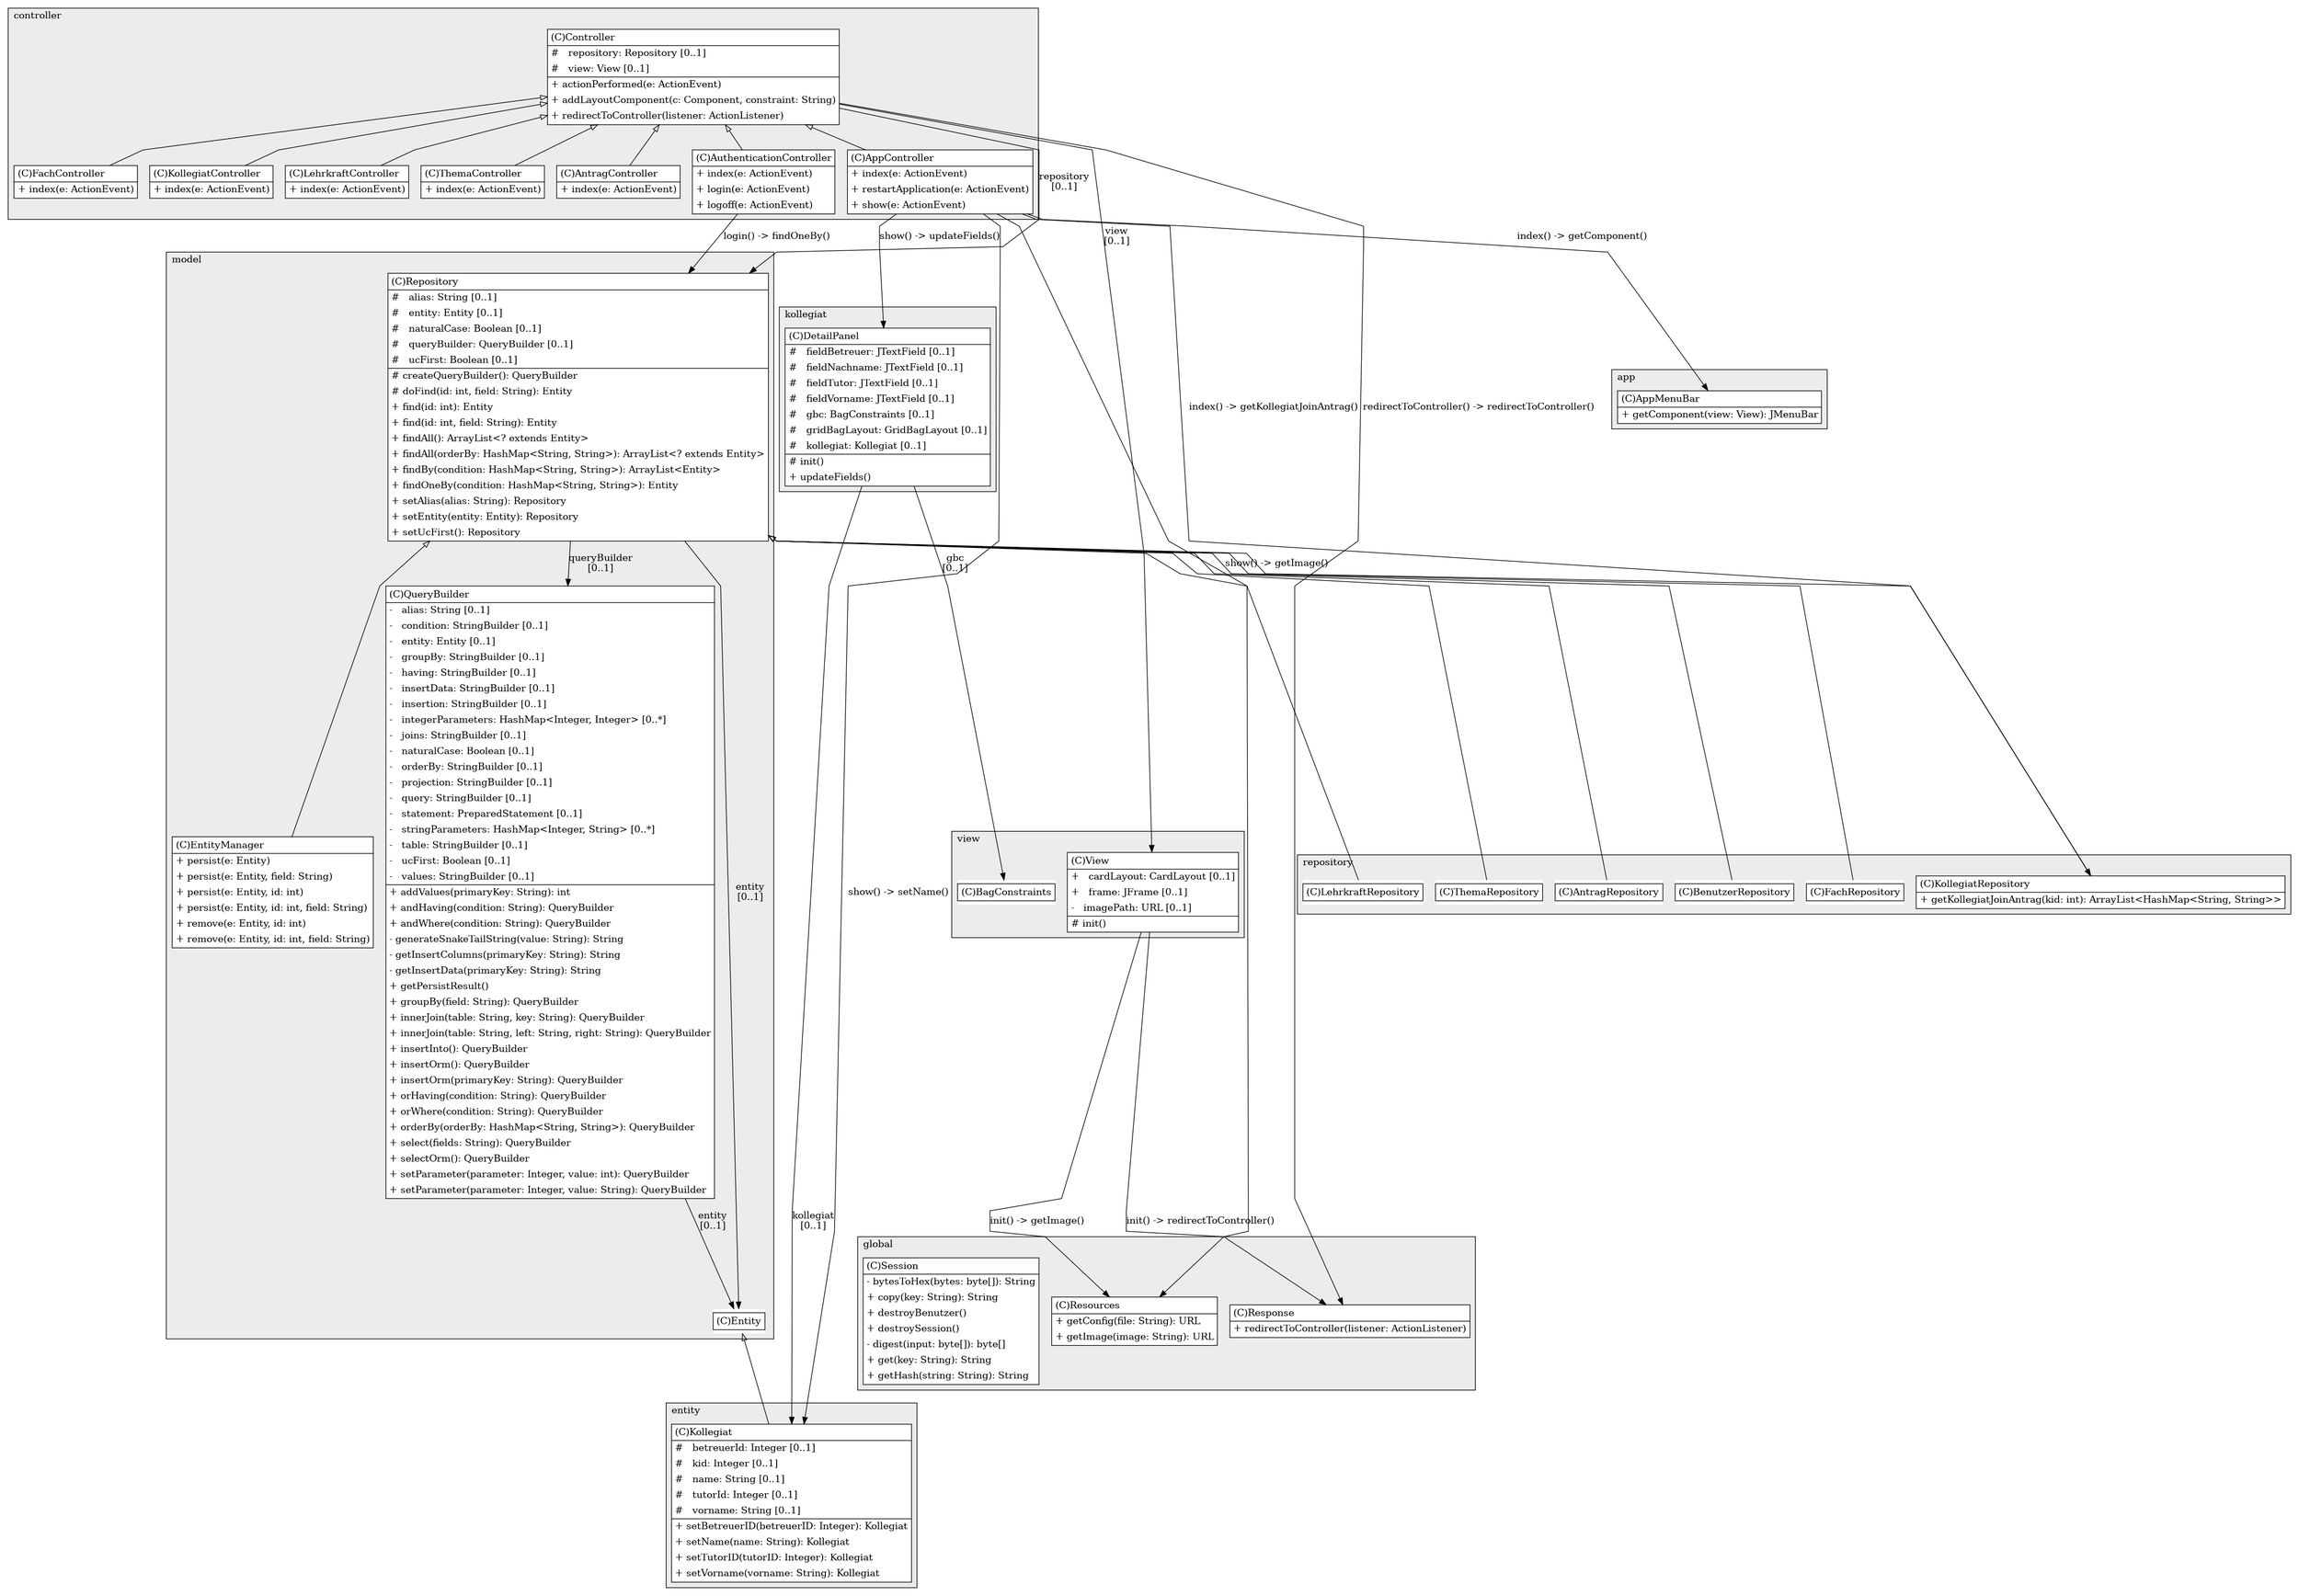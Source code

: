 @startuml

/' diagram meta data start
config=StructureConfiguration;
{
  "projectClassification": {
    "searchMode": "OpenProject", // OpenProject, AllProjects
    "includedProjects": "",
    "pathEndKeywords": "*.impl",
    "isClientPath": "",
    "isClientName": "",
    "isTestPath": "",
    "isTestName": "",
    "isMappingPath": "",
    "isMappingName": "",
    "isDataAccessPath": "",
    "isDataAccessName": "",
    "isDataStructurePath": "",
    "isDataStructureName": "",
    "isInterfaceStructuresPath": "",
    "isInterfaceStructuresName": "",
    "isEntryPointPath": "",
    "isEntryPointName": "",
    "treatFinalFieldsAsMandatory": false
  },
  "graphRestriction": {
    "classPackageExcludeFilter": "",
    "classPackageIncludeFilter": "",
    "classNameExcludeFilter": "",
    "classNameIncludeFilter": "",
    "methodNameExcludeFilter": "",
    "methodNameIncludeFilter": "",
    "removeByInheritance": "", // inheritance/annotation based filtering is done in a second step
    "removeByAnnotation": "",
    "removeByClassPackage": "", // cleanup the graph after inheritance/annotation based filtering is done
    "removeByClassName": "",
    "cutMappings": false,
    "cutEnum": true,
    "cutTests": true,
    "cutClient": true,
    "cutDataAccess": false,
    "cutInterfaceStructures": false,
    "cutDataStructures": false,
    "cutGetterAndSetter": true,
    "cutConstructors": true
  },
  "graphTraversal": {
    "forwardDepth": 6,
    "backwardDepth": 6,
    "classPackageExcludeFilter": "",
    "classPackageIncludeFilter": "",
    "classNameExcludeFilter": "",
    "classNameIncludeFilter": "",
    "methodNameExcludeFilter": "",
    "methodNameIncludeFilter": "",
    "hideMappings": false,
    "hideDataStructures": false,
    "hidePrivateMethods": true,
    "hideInterfaceCalls": true, // indirection: implementation -> interface (is hidden) -> implementation
    "onlyShowApplicationEntryPoints": false, // root node is included
    "useMethodCallsForStructureDiagram": "ForwardOnly" // ForwardOnly, BothDirections, No
  },
  "details": {
    "aggregation": "GroupByClass", // ByClass, GroupByClass, None
    "showClassGenericTypes": true,
    "showMethods": true,
    "showMethodParameterNames": true,
    "showMethodParameterTypes": true,
    "showMethodReturnType": true,
    "showPackageLevels": 2,
    "showDetailedClassStructure": true
  },
  "rootClass": "core.controller.Controller",
  "extensionCallbackMethod": "" // qualified.class.name#methodName - signature: public static String method(String)
}
diagram meta data end '/



digraph g {
    rankdir="TB"
    splines=polyline
    

'nodes 
subgraph cluster_104069929 { 
   	label=model
	labeljust=l
	fillcolor="#ececec"
	style=filled
   
   Entity937501722[
	label=<<TABLE BORDER="1" CELLBORDER="0" CELLPADDING="4" CELLSPACING="0">
<TR><TD ALIGN="LEFT" >(C)Entity</TD></TR>
</TABLE>>
	style=filled
	margin=0
	shape=plaintext
	fillcolor="#FFFFFF"
];

EntityManager937501722[
	label=<<TABLE BORDER="1" CELLBORDER="0" CELLPADDING="4" CELLSPACING="0">
<TR><TD ALIGN="LEFT" >(C)EntityManager</TD></TR>
<HR/>
<TR><TD ALIGN="LEFT" >+ persist(e: Entity)</TD></TR>
<TR><TD ALIGN="LEFT" >+ persist(e: Entity, field: String)</TD></TR>
<TR><TD ALIGN="LEFT" >+ persist(e: Entity, id: int)</TD></TR>
<TR><TD ALIGN="LEFT" >+ persist(e: Entity, id: int, field: String)</TD></TR>
<TR><TD ALIGN="LEFT" >+ remove(e: Entity, id: int)</TD></TR>
<TR><TD ALIGN="LEFT" >+ remove(e: Entity, id: int, field: String)</TD></TR>
</TABLE>>
	style=filled
	margin=0
	shape=plaintext
	fillcolor="#FFFFFF"
];

QueryBuilder937501722[
	label=<<TABLE BORDER="1" CELLBORDER="0" CELLPADDING="4" CELLSPACING="0">
<TR><TD ALIGN="LEFT" >(C)QueryBuilder</TD></TR>
<HR/>
<TR><TD ALIGN="LEFT" >-   alias: String [0..1]</TD></TR>
<TR><TD ALIGN="LEFT" >-   condition: StringBuilder [0..1]</TD></TR>
<TR><TD ALIGN="LEFT" >-   entity: Entity [0..1]</TD></TR>
<TR><TD ALIGN="LEFT" >-   groupBy: StringBuilder [0..1]</TD></TR>
<TR><TD ALIGN="LEFT" >-   having: StringBuilder [0..1]</TD></TR>
<TR><TD ALIGN="LEFT" >-   insertData: StringBuilder [0..1]</TD></TR>
<TR><TD ALIGN="LEFT" >-   insertion: StringBuilder [0..1]</TD></TR>
<TR><TD ALIGN="LEFT" >-   integerParameters: HashMap&lt;Integer, Integer&gt; [0..*]</TD></TR>
<TR><TD ALIGN="LEFT" >-   joins: StringBuilder [0..1]</TD></TR>
<TR><TD ALIGN="LEFT" >-   naturalCase: Boolean [0..1]</TD></TR>
<TR><TD ALIGN="LEFT" >-   orderBy: StringBuilder [0..1]</TD></TR>
<TR><TD ALIGN="LEFT" >-   projection: StringBuilder [0..1]</TD></TR>
<TR><TD ALIGN="LEFT" >-   query: StringBuilder [0..1]</TD></TR>
<TR><TD ALIGN="LEFT" >-   statement: PreparedStatement [0..1]</TD></TR>
<TR><TD ALIGN="LEFT" >-   stringParameters: HashMap&lt;Integer, String&gt; [0..*]</TD></TR>
<TR><TD ALIGN="LEFT" >-   table: StringBuilder [0..1]</TD></TR>
<TR><TD ALIGN="LEFT" >-   ucFirst: Boolean [0..1]</TD></TR>
<TR><TD ALIGN="LEFT" >-   values: StringBuilder [0..1]</TD></TR>
<HR/>
<TR><TD ALIGN="LEFT" >+ addValues(primaryKey: String): int</TD></TR>
<TR><TD ALIGN="LEFT" >+ andHaving(condition: String): QueryBuilder</TD></TR>
<TR><TD ALIGN="LEFT" >+ andWhere(condition: String): QueryBuilder</TD></TR>
<TR><TD ALIGN="LEFT" >- generateSnakeTailString(value: String): String</TD></TR>
<TR><TD ALIGN="LEFT" >- getInsertColumns(primaryKey: String): String</TD></TR>
<TR><TD ALIGN="LEFT" >- getInsertData(primaryKey: String): String</TD></TR>
<TR><TD ALIGN="LEFT" >+ getPersistResult()</TD></TR>
<TR><TD ALIGN="LEFT" >+ groupBy(field: String): QueryBuilder</TD></TR>
<TR><TD ALIGN="LEFT" >+ innerJoin(table: String, key: String): QueryBuilder</TD></TR>
<TR><TD ALIGN="LEFT" >+ innerJoin(table: String, left: String, right: String): QueryBuilder</TD></TR>
<TR><TD ALIGN="LEFT" >+ insertInto(): QueryBuilder</TD></TR>
<TR><TD ALIGN="LEFT" >+ insertOrm(): QueryBuilder</TD></TR>
<TR><TD ALIGN="LEFT" >+ insertOrm(primaryKey: String): QueryBuilder</TD></TR>
<TR><TD ALIGN="LEFT" >+ orHaving(condition: String): QueryBuilder</TD></TR>
<TR><TD ALIGN="LEFT" >+ orWhere(condition: String): QueryBuilder</TD></TR>
<TR><TD ALIGN="LEFT" >+ orderBy(orderBy: HashMap&lt;String, String&gt;): QueryBuilder</TD></TR>
<TR><TD ALIGN="LEFT" >+ select(fields: String): QueryBuilder</TD></TR>
<TR><TD ALIGN="LEFT" >+ selectOrm(): QueryBuilder</TD></TR>
<TR><TD ALIGN="LEFT" >+ setParameter(parameter: Integer, value: int): QueryBuilder</TD></TR>
<TR><TD ALIGN="LEFT" >+ setParameter(parameter: Integer, value: String): QueryBuilder</TD></TR>
</TABLE>>
	style=filled
	margin=0
	shape=plaintext
	fillcolor="#FFFFFF"
];

Repository937501722[
	label=<<TABLE BORDER="1" CELLBORDER="0" CELLPADDING="4" CELLSPACING="0">
<TR><TD ALIGN="LEFT" >(C)Repository</TD></TR>
<HR/>
<TR><TD ALIGN="LEFT" >#   alias: String [0..1]</TD></TR>
<TR><TD ALIGN="LEFT" >#   entity: Entity [0..1]</TD></TR>
<TR><TD ALIGN="LEFT" >#   naturalCase: Boolean [0..1]</TD></TR>
<TR><TD ALIGN="LEFT" >#   queryBuilder: QueryBuilder [0..1]</TD></TR>
<TR><TD ALIGN="LEFT" >#   ucFirst: Boolean [0..1]</TD></TR>
<HR/>
<TR><TD ALIGN="LEFT" ># createQueryBuilder(): QueryBuilder</TD></TR>
<TR><TD ALIGN="LEFT" ># doFind(id: int, field: String): Entity</TD></TR>
<TR><TD ALIGN="LEFT" >+ find(id: int): Entity</TD></TR>
<TR><TD ALIGN="LEFT" >+ find(id: int, field: String): Entity</TD></TR>
<TR><TD ALIGN="LEFT" >+ findAll(): ArrayList&lt;? extends Entity&gt;</TD></TR>
<TR><TD ALIGN="LEFT" >+ findAll(orderBy: HashMap&lt;String, String&gt;): ArrayList&lt;? extends Entity&gt;</TD></TR>
<TR><TD ALIGN="LEFT" >+ findBy(condition: HashMap&lt;String, String&gt;): ArrayList&lt;Entity&gt;</TD></TR>
<TR><TD ALIGN="LEFT" >+ findOneBy(condition: HashMap&lt;String, String&gt;): Entity</TD></TR>
<TR><TD ALIGN="LEFT" >+ setAlias(alias: String): Repository</TD></TR>
<TR><TD ALIGN="LEFT" >+ setEntity(entity: Entity): Repository</TD></TR>
<TR><TD ALIGN="LEFT" >+ setUcFirst(): Repository</TD></TR>
</TABLE>>
	style=filled
	margin=0
	shape=plaintext
	fillcolor="#FFFFFF"
];
} 

subgraph cluster_1243020381 { 
   	label=global
	labeljust=l
	fillcolor="#ececec"
	style=filled
   
   Resources1176438574[
	label=<<TABLE BORDER="1" CELLBORDER="0" CELLPADDING="4" CELLSPACING="0">
<TR><TD ALIGN="LEFT" >(C)Resources</TD></TR>
<HR/>
<TR><TD ALIGN="LEFT" >+ getConfig(file: String): URL</TD></TR>
<TR><TD ALIGN="LEFT" >+ getImage(image: String): URL</TD></TR>
</TABLE>>
	style=filled
	margin=0
	shape=plaintext
	fillcolor="#FFFFFF"
];

Response1176438574[
	label=<<TABLE BORDER="1" CELLBORDER="0" CELLPADDING="4" CELLSPACING="0">
<TR><TD ALIGN="LEFT" >(C)Response</TD></TR>
<HR/>
<TR><TD ALIGN="LEFT" >+ redirectToController(listener: ActionListener)</TD></TR>
</TABLE>>
	style=filled
	margin=0
	shape=plaintext
	fillcolor="#FFFFFF"
];

Session1176438574[
	label=<<TABLE BORDER="1" CELLBORDER="0" CELLPADDING="4" CELLSPACING="0">
<TR><TD ALIGN="LEFT" >(C)Session</TD></TR>
<HR/>
<TR><TD ALIGN="LEFT" >- bytesToHex(bytes: byte[]): String</TD></TR>
<TR><TD ALIGN="LEFT" >+ copy(key: String): String</TD></TR>
<TR><TD ALIGN="LEFT" >+ destroyBenutzer()</TD></TR>
<TR><TD ALIGN="LEFT" >+ destroySession()</TD></TR>
<TR><TD ALIGN="LEFT" >- digest(input: byte[]): byte[]</TD></TR>
<TR><TD ALIGN="LEFT" >+ get(key: String): String</TD></TR>
<TR><TD ALIGN="LEFT" >+ getHash(string: String): String</TD></TR>
</TABLE>>
	style=filled
	margin=0
	shape=plaintext
	fillcolor="#FFFFFF"
];
} 

subgraph cluster_1298275357 { 
   	label=entity
	labeljust=l
	fillcolor="#ececec"
	style=filled
   
   Kollegiat1298275357[
	label=<<TABLE BORDER="1" CELLBORDER="0" CELLPADDING="4" CELLSPACING="0">
<TR><TD ALIGN="LEFT" >(C)Kollegiat</TD></TR>
<HR/>
<TR><TD ALIGN="LEFT" >#   betreuerId: Integer [0..1]</TD></TR>
<TR><TD ALIGN="LEFT" >#   kid: Integer [0..1]</TD></TR>
<TR><TD ALIGN="LEFT" >#   name: String [0..1]</TD></TR>
<TR><TD ALIGN="LEFT" >#   tutorId: Integer [0..1]</TD></TR>
<TR><TD ALIGN="LEFT" >#   vorname: String [0..1]</TD></TR>
<HR/>
<TR><TD ALIGN="LEFT" >+ setBetreuerID(betreuerID: Integer): Kollegiat</TD></TR>
<TR><TD ALIGN="LEFT" >+ setName(name: String): Kollegiat</TD></TR>
<TR><TD ALIGN="LEFT" >+ setTutorID(tutorID: Integer): Kollegiat</TD></TR>
<TR><TD ALIGN="LEFT" >+ setVorname(vorname: String): Kollegiat</TD></TR>
</TABLE>>
	style=filled
	margin=0
	shape=plaintext
	fillcolor="#FFFFFF"
];
} 

subgraph cluster_1950800714 { 
   	label=repository
	labeljust=l
	fillcolor="#ececec"
	style=filled
   
   AntragRepository1950800714[
	label=<<TABLE BORDER="1" CELLBORDER="0" CELLPADDING="4" CELLSPACING="0">
<TR><TD ALIGN="LEFT" >(C)AntragRepository</TD></TR>
</TABLE>>
	style=filled
	margin=0
	shape=plaintext
	fillcolor="#FFFFFF"
];

BenutzerRepository1950800714[
	label=<<TABLE BORDER="1" CELLBORDER="0" CELLPADDING="4" CELLSPACING="0">
<TR><TD ALIGN="LEFT" >(C)BenutzerRepository</TD></TR>
</TABLE>>
	style=filled
	margin=0
	shape=plaintext
	fillcolor="#FFFFFF"
];

FachRepository1950800714[
	label=<<TABLE BORDER="1" CELLBORDER="0" CELLPADDING="4" CELLSPACING="0">
<TR><TD ALIGN="LEFT" >(C)FachRepository</TD></TR>
</TABLE>>
	style=filled
	margin=0
	shape=plaintext
	fillcolor="#FFFFFF"
];

KollegiatRepository1950800714[
	label=<<TABLE BORDER="1" CELLBORDER="0" CELLPADDING="4" CELLSPACING="0">
<TR><TD ALIGN="LEFT" >(C)KollegiatRepository</TD></TR>
<HR/>
<TR><TD ALIGN="LEFT" >+ getKollegiatJoinAntrag(kid: int): ArrayList&lt;HashMap&lt;String, String&gt;&gt;</TD></TR>
</TABLE>>
	style=filled
	margin=0
	shape=plaintext
	fillcolor="#FFFFFF"
];

LehrkraftRepository1950800714[
	label=<<TABLE BORDER="1" CELLBORDER="0" CELLPADDING="4" CELLSPACING="0">
<TR><TD ALIGN="LEFT" >(C)LehrkraftRepository</TD></TR>
</TABLE>>
	style=filled
	margin=0
	shape=plaintext
	fillcolor="#FFFFFF"
];

ThemaRepository1950800714[
	label=<<TABLE BORDER="1" CELLBORDER="0" CELLPADDING="4" CELLSPACING="0">
<TR><TD ALIGN="LEFT" >(C)ThemaRepository</TD></TR>
</TABLE>>
	style=filled
	margin=0
	shape=plaintext
	fillcolor="#FFFFFF"
];
} 

subgraph cluster_308865814 { 
   	label=kollegiat
	labeljust=l
	fillcolor="#ececec"
	style=filled
   
   DetailPanel653864717[
	label=<<TABLE BORDER="1" CELLBORDER="0" CELLPADDING="4" CELLSPACING="0">
<TR><TD ALIGN="LEFT" >(C)DetailPanel</TD></TR>
<HR/>
<TR><TD ALIGN="LEFT" >#   fieldBetreuer: JTextField [0..1]</TD></TR>
<TR><TD ALIGN="LEFT" >#   fieldNachname: JTextField [0..1]</TD></TR>
<TR><TD ALIGN="LEFT" >#   fieldTutor: JTextField [0..1]</TD></TR>
<TR><TD ALIGN="LEFT" >#   fieldVorname: JTextField [0..1]</TD></TR>
<TR><TD ALIGN="LEFT" >#   gbc: BagConstraints [0..1]</TD></TR>
<TR><TD ALIGN="LEFT" >#   gridBagLayout: GridBagLayout [0..1]</TD></TR>
<TR><TD ALIGN="LEFT" >#   kollegiat: Kollegiat [0..1]</TD></TR>
<HR/>
<TR><TD ALIGN="LEFT" ># init()</TD></TR>
<TR><TD ALIGN="LEFT" >+ updateFields()</TD></TR>
</TABLE>>
	style=filled
	margin=0
	shape=plaintext
	fillcolor="#FFFFFF"
];
} 

subgraph cluster_3619493 { 
   	label=view
	labeljust=l
	fillcolor="#ececec"
	style=filled
   
   BagConstraints1632063596[
	label=<<TABLE BORDER="1" CELLBORDER="0" CELLPADDING="4" CELLSPACING="0">
<TR><TD ALIGN="LEFT" >(C)BagConstraints</TD></TR>
</TABLE>>
	style=filled
	margin=0
	shape=plaintext
	fillcolor="#FFFFFF"
];

View1632063596[
	label=<<TABLE BORDER="1" CELLBORDER="0" CELLPADDING="4" CELLSPACING="0">
<TR><TD ALIGN="LEFT" >(C)View</TD></TR>
<HR/>
<TR><TD ALIGN="LEFT" >+   cardLayout: CardLayout [0..1]</TD></TR>
<TR><TD ALIGN="LEFT" >+   frame: JFrame [0..1]</TD></TR>
<TR><TD ALIGN="LEFT" >-   imagePath: URL [0..1]</TD></TR>
<HR/>
<TR><TD ALIGN="LEFT" ># init()</TD></TR>
</TABLE>>
	style=filled
	margin=0
	shape=plaintext
	fillcolor="#FFFFFF"
];
} 

subgraph cluster_637428636 { 
   	label=controller
	labeljust=l
	fillcolor="#ececec"
	style=filled
   
   AntragController637428636[
	label=<<TABLE BORDER="1" CELLBORDER="0" CELLPADDING="4" CELLSPACING="0">
<TR><TD ALIGN="LEFT" >(C)AntragController</TD></TR>
<HR/>
<TR><TD ALIGN="LEFT" >+ index(e: ActionEvent)</TD></TR>
</TABLE>>
	style=filled
	margin=0
	shape=plaintext
	fillcolor="#FFFFFF"
];

AppController637428636[
	label=<<TABLE BORDER="1" CELLBORDER="0" CELLPADDING="4" CELLSPACING="0">
<TR><TD ALIGN="LEFT" >(C)AppController</TD></TR>
<HR/>
<TR><TD ALIGN="LEFT" >+ index(e: ActionEvent)</TD></TR>
<TR><TD ALIGN="LEFT" >+ restartApplication(e: ActionEvent)</TD></TR>
<TR><TD ALIGN="LEFT" >+ show(e: ActionEvent)</TD></TR>
</TABLE>>
	style=filled
	margin=0
	shape=plaintext
	fillcolor="#FFFFFF"
];

AuthenticationController637428636[
	label=<<TABLE BORDER="1" CELLBORDER="0" CELLPADDING="4" CELLSPACING="0">
<TR><TD ALIGN="LEFT" >(C)AuthenticationController</TD></TR>
<HR/>
<TR><TD ALIGN="LEFT" >+ index(e: ActionEvent)</TD></TR>
<TR><TD ALIGN="LEFT" >+ login(e: ActionEvent)</TD></TR>
<TR><TD ALIGN="LEFT" >+ logoff(e: ActionEvent)</TD></TR>
</TABLE>>
	style=filled
	margin=0
	shape=plaintext
	fillcolor="#FFFFFF"
];

Controller712365749[
	label=<<TABLE BORDER="1" CELLBORDER="0" CELLPADDING="4" CELLSPACING="0">
<TR><TD ALIGN="LEFT" >(C)Controller</TD></TR>
<HR/>
<TR><TD ALIGN="LEFT" >#   repository: Repository [0..1]</TD></TR>
<TR><TD ALIGN="LEFT" >#   view: View [0..1]</TD></TR>
<HR/>
<TR><TD ALIGN="LEFT" >+ actionPerformed(e: ActionEvent)</TD></TR>
<TR><TD ALIGN="LEFT" >+ addLayoutComponent(c: Component, constraint: String)</TD></TR>
<TR><TD ALIGN="LEFT" >+ redirectToController(listener: ActionListener)</TD></TR>
</TABLE>>
	style=filled
	margin=0
	shape=plaintext
	fillcolor="#FFFFFF"
];

FachController637428636[
	label=<<TABLE BORDER="1" CELLBORDER="0" CELLPADDING="4" CELLSPACING="0">
<TR><TD ALIGN="LEFT" >(C)FachController</TD></TR>
<HR/>
<TR><TD ALIGN="LEFT" >+ index(e: ActionEvent)</TD></TR>
</TABLE>>
	style=filled
	margin=0
	shape=plaintext
	fillcolor="#FFFFFF"
];

KollegiatController637428636[
	label=<<TABLE BORDER="1" CELLBORDER="0" CELLPADDING="4" CELLSPACING="0">
<TR><TD ALIGN="LEFT" >(C)KollegiatController</TD></TR>
<HR/>
<TR><TD ALIGN="LEFT" >+ index(e: ActionEvent)</TD></TR>
</TABLE>>
	style=filled
	margin=0
	shape=plaintext
	fillcolor="#FFFFFF"
];

LehrkraftController637428636[
	label=<<TABLE BORDER="1" CELLBORDER="0" CELLPADDING="4" CELLSPACING="0">
<TR><TD ALIGN="LEFT" >(C)LehrkraftController</TD></TR>
<HR/>
<TR><TD ALIGN="LEFT" >+ index(e: ActionEvent)</TD></TR>
</TABLE>>
	style=filled
	margin=0
	shape=plaintext
	fillcolor="#FFFFFF"
];

ThemaController637428636[
	label=<<TABLE BORDER="1" CELLBORDER="0" CELLPADDING="4" CELLSPACING="0">
<TR><TD ALIGN="LEFT" >(C)ThemaController</TD></TR>
<HR/>
<TR><TD ALIGN="LEFT" >+ index(e: ActionEvent)</TD></TR>
</TABLE>>
	style=filled
	margin=0
	shape=plaintext
	fillcolor="#FFFFFF"
];
} 

subgraph cluster_96801 { 
   	label=app
	labeljust=l
	fillcolor="#ececec"
	style=filled
   
   AppMenuBar1194705752[
	label=<<TABLE BORDER="1" CELLBORDER="0" CELLPADDING="4" CELLSPACING="0">
<TR><TD ALIGN="LEFT" >(C)AppMenuBar</TD></TR>
<HR/>
<TR><TD ALIGN="LEFT" >+ getComponent(view: View): JMenuBar</TD></TR>
</TABLE>>
	style=filled
	margin=0
	shape=plaintext
	fillcolor="#FFFFFF"
];
} 

'edges    
AppController637428636 -> AppMenuBar1194705752[label="index() -> getComponent()"];
AppController637428636 -> DetailPanel653864717[label="show() -> updateFields()"];
AppController637428636 -> Kollegiat1298275357[label="show() -> setName()"];
AppController637428636 -> KollegiatRepository1950800714[label="index() -> getKollegiatJoinAntrag()"];
AppController637428636 -> Resources1176438574[label="show() -> getImage()"];
AuthenticationController637428636 -> Repository937501722[label="login() -> findOneBy()"];
Controller712365749 -> AntragController637428636[arrowhead=none, arrowtail=empty, dir=both];
Controller712365749 -> AppController637428636[arrowhead=none, arrowtail=empty, dir=both];
Controller712365749 -> AuthenticationController637428636[arrowhead=none, arrowtail=empty, dir=both];
Controller712365749 -> FachController637428636[arrowhead=none, arrowtail=empty, dir=both];
Controller712365749 -> KollegiatController637428636[arrowhead=none, arrowtail=empty, dir=both];
Controller712365749 -> LehrkraftController637428636[arrowhead=none, arrowtail=empty, dir=both];
Controller712365749 -> Repository937501722[label="repository
[0..1]"];
Controller712365749 -> Response1176438574[label="redirectToController() -> redirectToController()"];
Controller712365749 -> ThemaController637428636[arrowhead=none, arrowtail=empty, dir=both];
Controller712365749 -> View1632063596[label="view
[0..1]"];
DetailPanel653864717 -> BagConstraints1632063596[label="gbc
[0..1]"];
DetailPanel653864717 -> Kollegiat1298275357[label="kollegiat
[0..1]"];
Entity937501722 -> Kollegiat1298275357[arrowhead=none, arrowtail=empty, dir=both];
QueryBuilder937501722 -> Entity937501722[label="entity
[0..1]"];
Repository937501722 -> AntragRepository1950800714[arrowhead=none, arrowtail=empty, dir=both];
Repository937501722 -> BenutzerRepository1950800714[arrowhead=none, arrowtail=empty, dir=both];
Repository937501722 -> Entity937501722[label="entity
[0..1]"];
Repository937501722 -> EntityManager937501722[arrowhead=none, arrowtail=empty, dir=both];
Repository937501722 -> FachRepository1950800714[arrowhead=none, arrowtail=empty, dir=both];
Repository937501722 -> KollegiatRepository1950800714[arrowhead=none, arrowtail=empty, dir=both];
Repository937501722 -> LehrkraftRepository1950800714[arrowhead=none, arrowtail=empty, dir=both];
Repository937501722 -> QueryBuilder937501722[label="queryBuilder
[0..1]"];
Repository937501722 -> ThemaRepository1950800714[arrowhead=none, arrowtail=empty, dir=both];
View1632063596 -> Resources1176438574[label="init() -> getImage()"];
View1632063596 -> Response1176438574[label="init() -> redirectToController()"];
    
}
@enduml